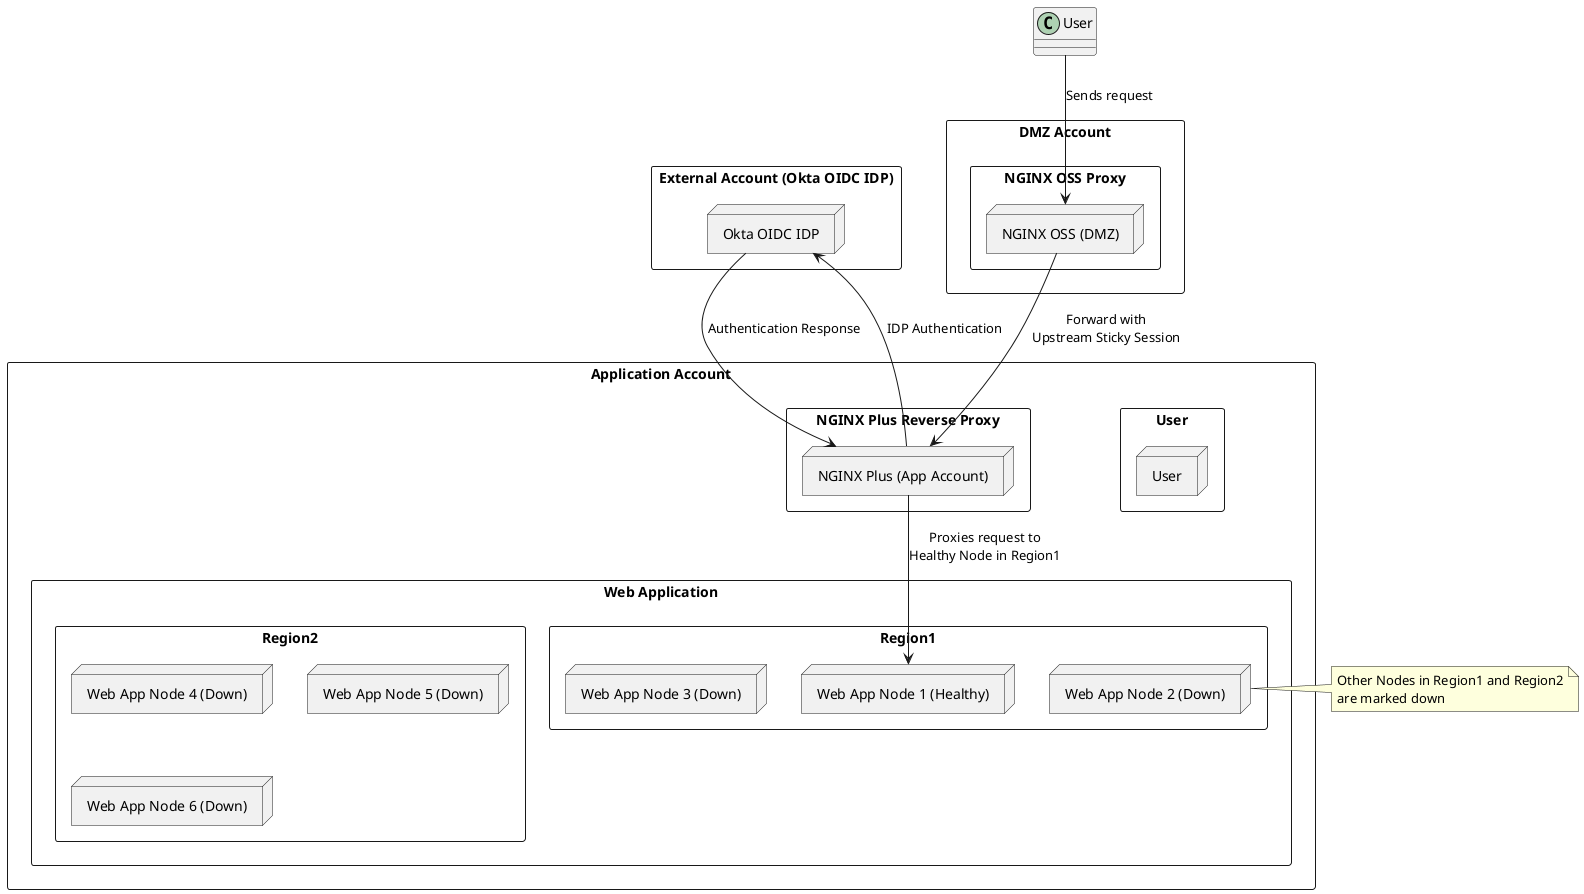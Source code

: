 @startuml
allowmixing

skinparam rectangle {
    StrokeColor black
    Shadowing false
}

rectangle "External Account (Okta OIDC IDP)" as ExternalAccount {
    node "Okta OIDC IDP" as Okta
}

rectangle "DMZ Account" as DMZAccount {
    rectangle "NGINX OSS Proxy" as DMZProxy {
        node "NGINX OSS (DMZ)" as NGINXOSS
    }
}

rectangle "Application Account" as AppAccount {
    rectangle User {
        node "User" as User
    }

    rectangle "NGINX Plus Reverse Proxy" as AppProxy {
        node "NGINX Plus (App Account)" as Proxy1
    }

    rectangle "Web Application" as WebApp {
        rectangle "Region1" {
            node "Web App Node 1 (Healthy)" as AppNode1
            node "Web App Node 2 (Down)" as AppNode2
            node "Web App Node 3 (Down)" as AppNode3
        }
        rectangle "Region2" {
            node "Web App Node 4 (Down)" as AppNode4
            node "Web App Node 5 (Down)" as AppNode5
            node "Web App Node 6 (Down)" as AppNode6
        }
    }
}

User --> NGINXOSS : Sends request
NGINXOSS --> Proxy1 : Forward with\nUpstream Sticky Session
Proxy1 --> Okta : IDP Authentication
Okta --> Proxy1 : Authentication Response
Proxy1 --> AppNode1 : Proxies request to\nHealthy Node in Region1

note right of AppNode2 : Other Nodes in Region1 and Region2\nare marked down
@enduml
